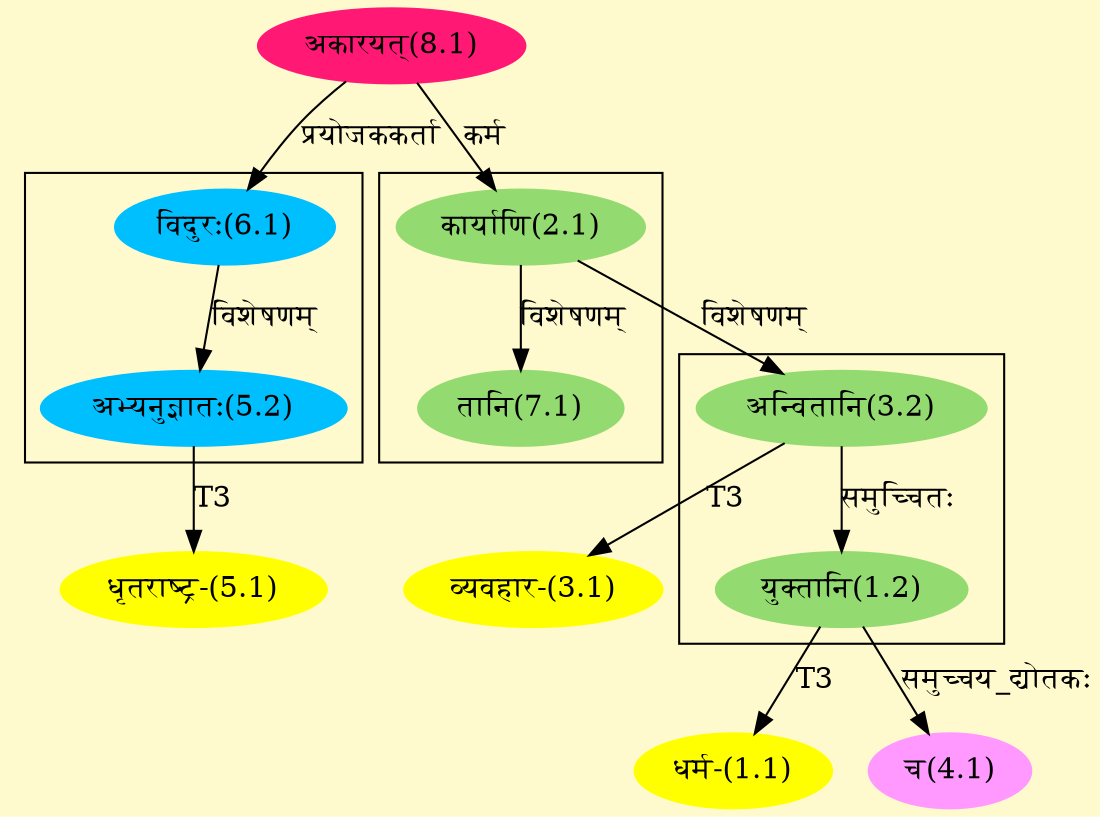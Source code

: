 digraph G{
rankdir=BT;
 compound=true;
 bgcolor="lemonchiffon1";

subgraph cluster_1{
Node1_2 [style=filled, color="#93DB70" label = "युक्तानि(1.2)"]
Node3_2 [style=filled, color="#93DB70" label = "अन्वितानि(3.2)"]

}

subgraph cluster_2{
Node3_2 [style=filled, color="#93DB70" label = "अन्वितानि(3.2)"]
Node2_1 [style=filled, color="#93DB70" label = "कार्याणि(2.1)"]
Node7_1 [style=filled, color="#93DB70" label = "तानि(7.1)"]

}

subgraph cluster_3{
Node5_2 [style=filled, color="#00BFFF" label = "अभ्यनुज्ञातः(5.2)"]
Node6_1 [style=filled, color="#00BFFF" label = "विदुरः(6.1)"]

}
Node1_1 [style=filled, color="#FFFF00" label = "धर्म-(1.1)"]
Node1_2 [style=filled, color="#93DB70" label = "युक्तानि(1.2)"]
Node2_1 [style=filled, color="#93DB70" label = "कार्याणि(2.1)"]
Node8_1 [style=filled, color="#FF1975" label = "अकारयत्(8.1)"]
Node3_1 [style=filled, color="#FFFF00" label = "व्यवहार-(3.1)"]
Node3_2 [style=filled, color="#93DB70" label = "अन्वितानि(3.2)"]
Node4_1 [style=filled, color="#FF99FF" label = "च(4.1)"]
Node5_1 [style=filled, color="#FFFF00" label = "धृतराष्ट्र-(5.1)"]
Node5_2 [style=filled, color="#00BFFF" label = "अभ्यनुज्ञातः(5.2)"]
Node6_1 [style=filled, color="#00BFFF" label = "विदुरः(6.1)"]
/* Start of Relations section */

Node1_1 -> Node1_2 [  label="T3"  dir="back" ]
Node1_2 -> Node3_2 [  label="समुच्चितः"  dir="back" ]
Node2_1 -> Node8_1 [  label="कर्म"  dir="back" ]
Node3_1 -> Node3_2 [  label="T3"  dir="back" ]
Node3_2 -> Node2_1 [  label="विशेषणम्"  dir="back" ]
Node4_1 -> Node1_2 [  label="समुच्चय_द्योतकः"  dir="back" ]
Node5_1 -> Node5_2 [  label="T3"  dir="back" ]
Node5_2 -> Node6_1 [  label="विशेषणम्"  dir="back" ]
Node6_1 -> Node8_1 [  label="प्रयोजककर्ता"  dir="back" ]
Node7_1 -> Node2_1 [  label="विशेषणम्"  dir="back" ]
}

